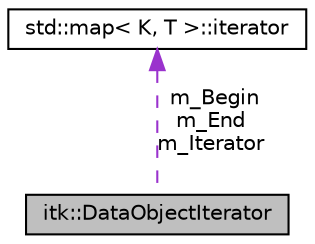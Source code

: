 digraph "itk::DataObjectIterator"
{
 // LATEX_PDF_SIZE
  edge [fontname="Helvetica",fontsize="10",labelfontname="Helvetica",labelfontsize="10"];
  node [fontname="Helvetica",fontsize="10",shape=record];
  Node1 [label="itk::DataObjectIterator",height=0.2,width=0.4,color="black", fillcolor="grey75", style="filled", fontcolor="black",tooltip="A forward iterator over the DataObject of a ProcessObject."];
  Node2 -> Node1 [dir="back",color="darkorchid3",fontsize="10",style="dashed",label=" m_Begin\nm_End\nm_Iterator" ,fontname="Helvetica"];
  Node2 [label="std::map\< K, T \>::iterator",height=0.2,width=0.4,color="black", fillcolor="white", style="filled",tooltip=" "];
}

